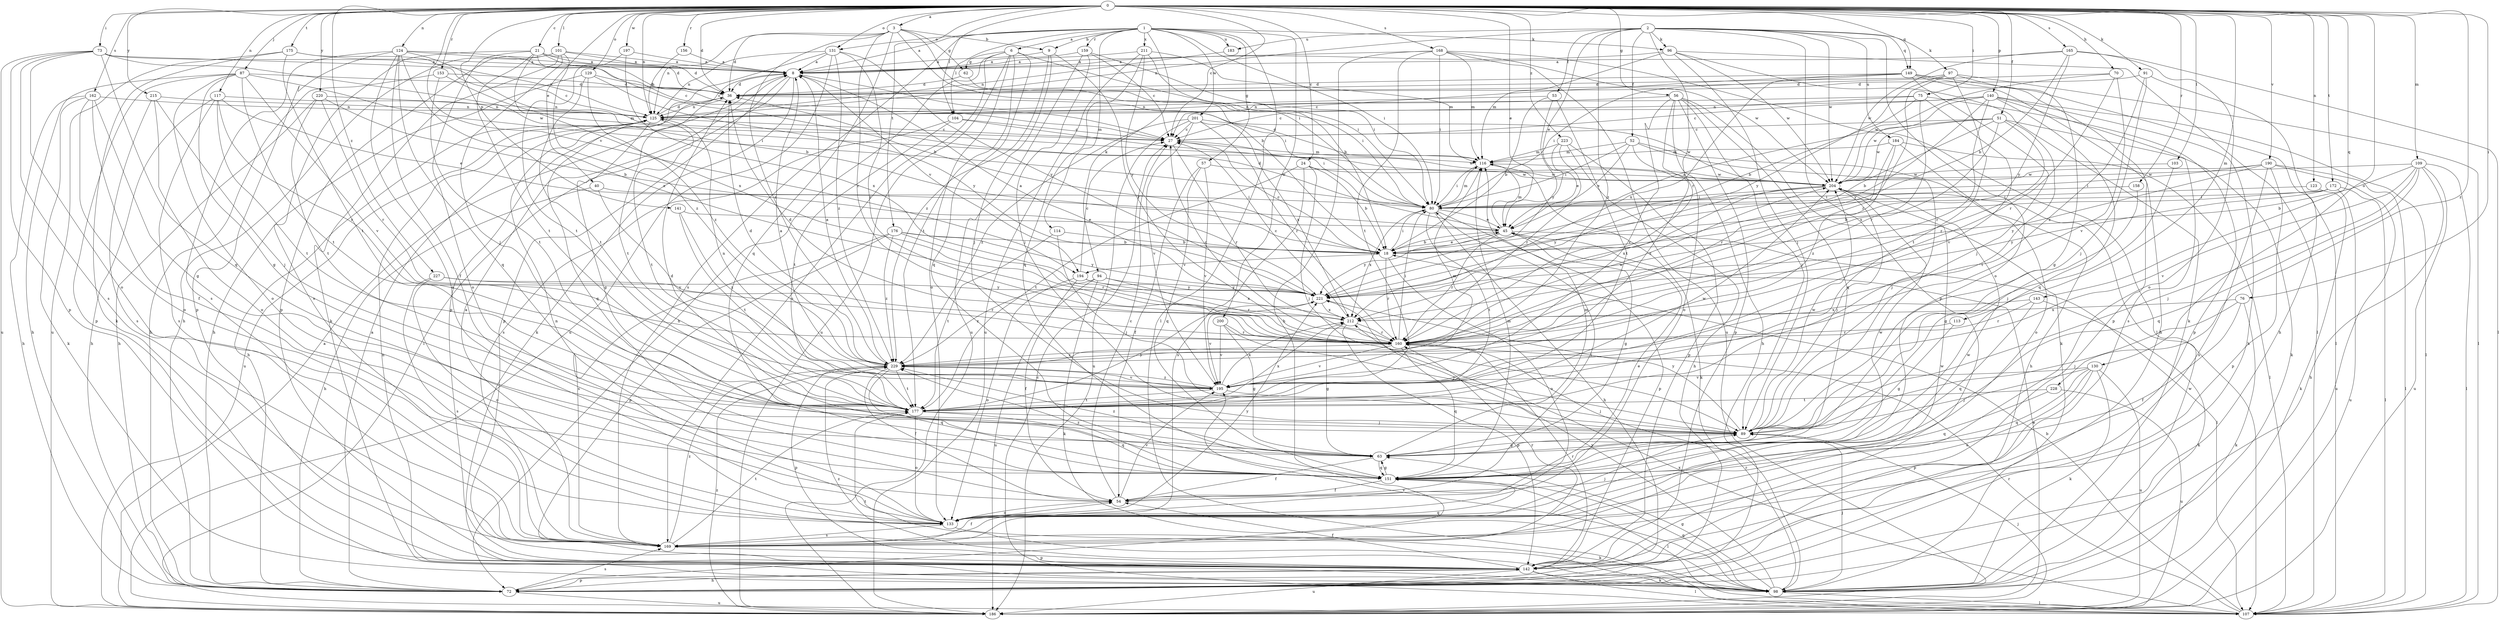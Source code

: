 strict digraph  {
0;
1;
2;
3;
6;
8;
9;
18;
21;
24;
27;
36;
40;
45;
51;
52;
53;
54;
56;
57;
62;
63;
70;
72;
73;
75;
76;
80;
87;
89;
91;
94;
96;
97;
98;
101;
103;
104;
107;
109;
113;
114;
116;
117;
123;
124;
125;
129;
130;
131;
133;
140;
141;
142;
143;
149;
151;
153;
156;
158;
159;
160;
162;
165;
168;
169;
172;
175;
176;
177;
183;
184;
186;
190;
194;
195;
197;
200;
201;
204;
211;
212;
215;
220;
221;
223;
227;
228;
229;
0 -> 3  [label=a];
0 -> 21  [label=c];
0 -> 24  [label=c];
0 -> 27  [label=c];
0 -> 36  [label=d];
0 -> 40  [label=e];
0 -> 45  [label=e];
0 -> 51  [label=f];
0 -> 56  [label=g];
0 -> 70  [label=h];
0 -> 73  [label=i];
0 -> 75  [label=i];
0 -> 76  [label=i];
0 -> 87  [label=j];
0 -> 91  [label=k];
0 -> 101  [label=l];
0 -> 103  [label=l];
0 -> 104  [label=l];
0 -> 109  [label=m];
0 -> 113  [label=m];
0 -> 117  [label=n];
0 -> 123  [label=n];
0 -> 124  [label=n];
0 -> 125  [label=n];
0 -> 129  [label=o];
0 -> 130  [label=o];
0 -> 131  [label=o];
0 -> 140  [label=p];
0 -> 141  [label=p];
0 -> 143  [label=q];
0 -> 149  [label=q];
0 -> 153  [label=r];
0 -> 156  [label=r];
0 -> 158  [label=r];
0 -> 162  [label=s];
0 -> 165  [label=s];
0 -> 168  [label=s];
0 -> 172  [label=t];
0 -> 175  [label=t];
0 -> 176  [label=t];
0 -> 190  [label=v];
0 -> 194  [label=v];
0 -> 197  [label=w];
0 -> 215  [label=y];
0 -> 220  [label=y];
0 -> 223  [label=z];
0 -> 227  [label=z];
0 -> 228  [label=z];
1 -> 6  [label=a];
1 -> 8  [label=a];
1 -> 9  [label=b];
1 -> 57  [label=g];
1 -> 80  [label=i];
1 -> 94  [label=k];
1 -> 96  [label=k];
1 -> 104  [label=l];
1 -> 107  [label=l];
1 -> 114  [label=m];
1 -> 131  [label=o];
1 -> 159  [label=r];
1 -> 169  [label=s];
1 -> 183  [label=u];
1 -> 200  [label=w];
1 -> 201  [label=w];
1 -> 211  [label=x];
2 -> 45  [label=e];
2 -> 52  [label=f];
2 -> 53  [label=f];
2 -> 96  [label=k];
2 -> 97  [label=k];
2 -> 125  [label=n];
2 -> 133  [label=o];
2 -> 142  [label=p];
2 -> 149  [label=q];
2 -> 160  [label=r];
2 -> 183  [label=u];
2 -> 184  [label=u];
2 -> 204  [label=w];
2 -> 229  [label=z];
3 -> 9  [label=b];
3 -> 18  [label=b];
3 -> 36  [label=d];
3 -> 62  [label=g];
3 -> 80  [label=i];
3 -> 125  [label=n];
3 -> 151  [label=q];
3 -> 160  [label=r];
3 -> 229  [label=z];
6 -> 62  [label=g];
6 -> 72  [label=h];
6 -> 80  [label=i];
6 -> 133  [label=o];
6 -> 151  [label=q];
6 -> 169  [label=s];
6 -> 177  [label=t];
6 -> 186  [label=u];
8 -> 36  [label=d];
8 -> 80  [label=i];
8 -> 98  [label=k];
8 -> 107  [label=l];
8 -> 142  [label=p];
8 -> 194  [label=v];
9 -> 8  [label=a];
9 -> 89  [label=j];
9 -> 160  [label=r];
9 -> 229  [label=z];
18 -> 27  [label=c];
18 -> 45  [label=e];
18 -> 80  [label=i];
18 -> 133  [label=o];
18 -> 160  [label=r];
18 -> 194  [label=v];
21 -> 8  [label=a];
21 -> 18  [label=b];
21 -> 27  [label=c];
21 -> 36  [label=d];
21 -> 133  [label=o];
21 -> 169  [label=s];
21 -> 177  [label=t];
21 -> 212  [label=x];
24 -> 18  [label=b];
24 -> 89  [label=j];
24 -> 169  [label=s];
24 -> 177  [label=t];
24 -> 204  [label=w];
27 -> 116  [label=m];
27 -> 160  [label=r];
27 -> 204  [label=w];
36 -> 125  [label=n];
36 -> 177  [label=t];
40 -> 72  [label=h];
40 -> 80  [label=i];
40 -> 195  [label=v];
45 -> 18  [label=b];
45 -> 36  [label=d];
45 -> 63  [label=g];
45 -> 107  [label=l];
45 -> 116  [label=m];
45 -> 160  [label=r];
45 -> 221  [label=y];
51 -> 18  [label=b];
51 -> 27  [label=c];
51 -> 45  [label=e];
51 -> 98  [label=k];
51 -> 160  [label=r];
51 -> 177  [label=t];
51 -> 204  [label=w];
51 -> 212  [label=x];
52 -> 45  [label=e];
52 -> 72  [label=h];
52 -> 80  [label=i];
52 -> 89  [label=j];
52 -> 116  [label=m];
52 -> 229  [label=z];
53 -> 18  [label=b];
53 -> 125  [label=n];
53 -> 177  [label=t];
53 -> 221  [label=y];
54 -> 27  [label=c];
54 -> 45  [label=e];
54 -> 80  [label=i];
54 -> 133  [label=o];
54 -> 195  [label=v];
56 -> 72  [label=h];
56 -> 89  [label=j];
56 -> 98  [label=k];
56 -> 125  [label=n];
56 -> 133  [label=o];
56 -> 142  [label=p];
56 -> 151  [label=q];
56 -> 195  [label=v];
57 -> 54  [label=f];
57 -> 151  [label=q];
57 -> 195  [label=v];
57 -> 204  [label=w];
62 -> 36  [label=d];
62 -> 80  [label=i];
63 -> 36  [label=d];
63 -> 54  [label=f];
63 -> 116  [label=m];
63 -> 151  [label=q];
63 -> 229  [label=z];
70 -> 36  [label=d];
70 -> 160  [label=r];
70 -> 195  [label=v];
70 -> 204  [label=w];
72 -> 8  [label=a];
72 -> 142  [label=p];
72 -> 169  [label=s];
72 -> 186  [label=u];
73 -> 8  [label=a];
73 -> 27  [label=c];
73 -> 133  [label=o];
73 -> 142  [label=p];
73 -> 151  [label=q];
73 -> 169  [label=s];
73 -> 186  [label=u];
73 -> 204  [label=w];
75 -> 18  [label=b];
75 -> 27  [label=c];
75 -> 125  [label=n];
75 -> 142  [label=p];
75 -> 160  [label=r];
75 -> 195  [label=v];
76 -> 54  [label=f];
76 -> 89  [label=j];
76 -> 98  [label=k];
76 -> 212  [label=x];
80 -> 45  [label=e];
80 -> 72  [label=h];
80 -> 116  [label=m];
80 -> 142  [label=p];
80 -> 177  [label=t];
80 -> 212  [label=x];
87 -> 36  [label=d];
87 -> 63  [label=g];
87 -> 72  [label=h];
87 -> 80  [label=i];
87 -> 133  [label=o];
87 -> 142  [label=p];
87 -> 177  [label=t];
87 -> 195  [label=v];
89 -> 63  [label=g];
89 -> 204  [label=w];
89 -> 221  [label=y];
91 -> 36  [label=d];
91 -> 72  [label=h];
91 -> 89  [label=j];
91 -> 229  [label=z];
94 -> 98  [label=k];
94 -> 160  [label=r];
94 -> 186  [label=u];
94 -> 221  [label=y];
94 -> 229  [label=z];
96 -> 8  [label=a];
96 -> 89  [label=j];
96 -> 98  [label=k];
96 -> 107  [label=l];
96 -> 116  [label=m];
96 -> 204  [label=w];
97 -> 36  [label=d];
97 -> 63  [label=g];
97 -> 107  [label=l];
97 -> 160  [label=r];
97 -> 177  [label=t];
97 -> 221  [label=y];
98 -> 63  [label=g];
98 -> 89  [label=j];
98 -> 107  [label=l];
98 -> 125  [label=n];
98 -> 151  [label=q];
98 -> 160  [label=r];
98 -> 177  [label=t];
98 -> 195  [label=v];
98 -> 204  [label=w];
98 -> 221  [label=y];
98 -> 229  [label=z];
101 -> 8  [label=a];
101 -> 36  [label=d];
101 -> 72  [label=h];
101 -> 89  [label=j];
101 -> 98  [label=k];
101 -> 142  [label=p];
101 -> 229  [label=z];
103 -> 89  [label=j];
103 -> 204  [label=w];
104 -> 27  [label=c];
104 -> 80  [label=i];
104 -> 169  [label=s];
104 -> 177  [label=t];
107 -> 18  [label=b];
107 -> 27  [label=c];
107 -> 160  [label=r];
107 -> 212  [label=x];
109 -> 18  [label=b];
109 -> 72  [label=h];
109 -> 89  [label=j];
109 -> 107  [label=l];
109 -> 151  [label=q];
109 -> 186  [label=u];
109 -> 195  [label=v];
109 -> 204  [label=w];
113 -> 63  [label=g];
113 -> 160  [label=r];
114 -> 18  [label=b];
114 -> 89  [label=j];
114 -> 177  [label=t];
116 -> 36  [label=d];
116 -> 80  [label=i];
116 -> 98  [label=k];
116 -> 204  [label=w];
117 -> 45  [label=e];
117 -> 72  [label=h];
117 -> 125  [label=n];
117 -> 160  [label=r];
117 -> 169  [label=s];
117 -> 177  [label=t];
123 -> 80  [label=i];
123 -> 98  [label=k];
124 -> 8  [label=a];
124 -> 18  [label=b];
124 -> 27  [label=c];
124 -> 54  [label=f];
124 -> 133  [label=o];
124 -> 142  [label=p];
124 -> 151  [label=q];
124 -> 169  [label=s];
124 -> 212  [label=x];
125 -> 27  [label=c];
125 -> 36  [label=d];
125 -> 63  [label=g];
125 -> 72  [label=h];
125 -> 151  [label=q];
125 -> 177  [label=t];
125 -> 186  [label=u];
129 -> 36  [label=d];
129 -> 72  [label=h];
129 -> 177  [label=t];
129 -> 221  [label=y];
129 -> 229  [label=z];
130 -> 89  [label=j];
130 -> 98  [label=k];
130 -> 133  [label=o];
130 -> 142  [label=p];
130 -> 151  [label=q];
130 -> 186  [label=u];
130 -> 195  [label=v];
131 -> 8  [label=a];
131 -> 125  [label=n];
131 -> 142  [label=p];
131 -> 160  [label=r];
131 -> 186  [label=u];
131 -> 221  [label=y];
131 -> 229  [label=z];
133 -> 89  [label=j];
133 -> 98  [label=k];
133 -> 125  [label=n];
133 -> 169  [label=s];
133 -> 204  [label=w];
133 -> 221  [label=y];
140 -> 27  [label=c];
140 -> 72  [label=h];
140 -> 107  [label=l];
140 -> 125  [label=n];
140 -> 151  [label=q];
140 -> 160  [label=r];
140 -> 169  [label=s];
140 -> 204  [label=w];
140 -> 221  [label=y];
141 -> 45  [label=e];
141 -> 177  [label=t];
141 -> 229  [label=z];
142 -> 54  [label=f];
142 -> 72  [label=h];
142 -> 98  [label=k];
142 -> 107  [label=l];
142 -> 160  [label=r];
142 -> 186  [label=u];
143 -> 98  [label=k];
143 -> 151  [label=q];
143 -> 160  [label=r];
143 -> 212  [label=x];
149 -> 27  [label=c];
149 -> 36  [label=d];
149 -> 72  [label=h];
149 -> 80  [label=i];
149 -> 89  [label=j];
149 -> 107  [label=l];
149 -> 142  [label=p];
149 -> 212  [label=x];
151 -> 54  [label=f];
151 -> 63  [label=g];
151 -> 107  [label=l];
151 -> 116  [label=m];
151 -> 204  [label=w];
151 -> 229  [label=z];
153 -> 36  [label=d];
153 -> 72  [label=h];
153 -> 116  [label=m];
153 -> 177  [label=t];
156 -> 8  [label=a];
156 -> 125  [label=n];
158 -> 63  [label=g];
158 -> 80  [label=i];
159 -> 8  [label=a];
159 -> 27  [label=c];
159 -> 80  [label=i];
159 -> 89  [label=j];
159 -> 186  [label=u];
160 -> 27  [label=c];
160 -> 36  [label=d];
160 -> 80  [label=i];
160 -> 151  [label=q];
160 -> 195  [label=v];
160 -> 204  [label=w];
160 -> 229  [label=z];
162 -> 54  [label=f];
162 -> 63  [label=g];
162 -> 72  [label=h];
162 -> 98  [label=k];
162 -> 125  [label=n];
162 -> 133  [label=o];
165 -> 8  [label=a];
165 -> 18  [label=b];
165 -> 107  [label=l];
165 -> 133  [label=o];
165 -> 204  [label=w];
165 -> 221  [label=y];
168 -> 8  [label=a];
168 -> 72  [label=h];
168 -> 80  [label=i];
168 -> 107  [label=l];
168 -> 116  [label=m];
168 -> 177  [label=t];
168 -> 186  [label=u];
168 -> 204  [label=w];
169 -> 8  [label=a];
169 -> 54  [label=f];
169 -> 142  [label=p];
169 -> 151  [label=q];
169 -> 160  [label=r];
169 -> 177  [label=t];
169 -> 204  [label=w];
169 -> 229  [label=z];
172 -> 18  [label=b];
172 -> 80  [label=i];
172 -> 107  [label=l];
172 -> 186  [label=u];
172 -> 221  [label=y];
175 -> 8  [label=a];
175 -> 98  [label=k];
175 -> 125  [label=n];
175 -> 177  [label=t];
175 -> 186  [label=u];
176 -> 18  [label=b];
176 -> 142  [label=p];
176 -> 160  [label=r];
176 -> 169  [label=s];
176 -> 221  [label=y];
176 -> 229  [label=z];
177 -> 89  [label=j];
177 -> 133  [label=o];
177 -> 151  [label=q];
177 -> 204  [label=w];
177 -> 212  [label=x];
177 -> 221  [label=y];
183 -> 125  [label=n];
184 -> 107  [label=l];
184 -> 116  [label=m];
184 -> 133  [label=o];
184 -> 160  [label=r];
184 -> 229  [label=z];
186 -> 8  [label=a];
186 -> 45  [label=e];
186 -> 89  [label=j];
186 -> 229  [label=z];
190 -> 80  [label=i];
190 -> 107  [label=l];
190 -> 142  [label=p];
190 -> 169  [label=s];
190 -> 186  [label=u];
190 -> 204  [label=w];
190 -> 221  [label=y];
194 -> 27  [label=c];
194 -> 54  [label=f];
194 -> 133  [label=o];
194 -> 212  [label=x];
194 -> 221  [label=y];
195 -> 8  [label=a];
195 -> 89  [label=j];
195 -> 116  [label=m];
195 -> 125  [label=n];
195 -> 177  [label=t];
195 -> 212  [label=x];
195 -> 229  [label=z];
197 -> 8  [label=a];
197 -> 177  [label=t];
197 -> 212  [label=x];
200 -> 63  [label=g];
200 -> 89  [label=j];
200 -> 160  [label=r];
200 -> 195  [label=v];
201 -> 27  [label=c];
201 -> 160  [label=r];
201 -> 186  [label=u];
201 -> 195  [label=v];
201 -> 204  [label=w];
201 -> 212  [label=x];
201 -> 229  [label=z];
204 -> 80  [label=i];
204 -> 89  [label=j];
204 -> 212  [label=x];
204 -> 221  [label=y];
211 -> 8  [label=a];
211 -> 18  [label=b];
211 -> 116  [label=m];
211 -> 151  [label=q];
211 -> 186  [label=u];
211 -> 221  [label=y];
212 -> 27  [label=c];
212 -> 63  [label=g];
212 -> 142  [label=p];
212 -> 160  [label=r];
215 -> 89  [label=j];
215 -> 125  [label=n];
215 -> 133  [label=o];
215 -> 169  [label=s];
220 -> 18  [label=b];
220 -> 72  [label=h];
220 -> 125  [label=n];
220 -> 160  [label=r];
220 -> 177  [label=t];
221 -> 8  [label=a];
221 -> 195  [label=v];
221 -> 212  [label=x];
223 -> 45  [label=e];
223 -> 72  [label=h];
223 -> 116  [label=m];
223 -> 142  [label=p];
223 -> 160  [label=r];
227 -> 133  [label=o];
227 -> 160  [label=r];
227 -> 169  [label=s];
227 -> 221  [label=y];
228 -> 151  [label=q];
228 -> 177  [label=t];
228 -> 186  [label=u];
229 -> 8  [label=a];
229 -> 36  [label=d];
229 -> 54  [label=f];
229 -> 142  [label=p];
229 -> 151  [label=q];
229 -> 177  [label=t];
229 -> 195  [label=v];
}
